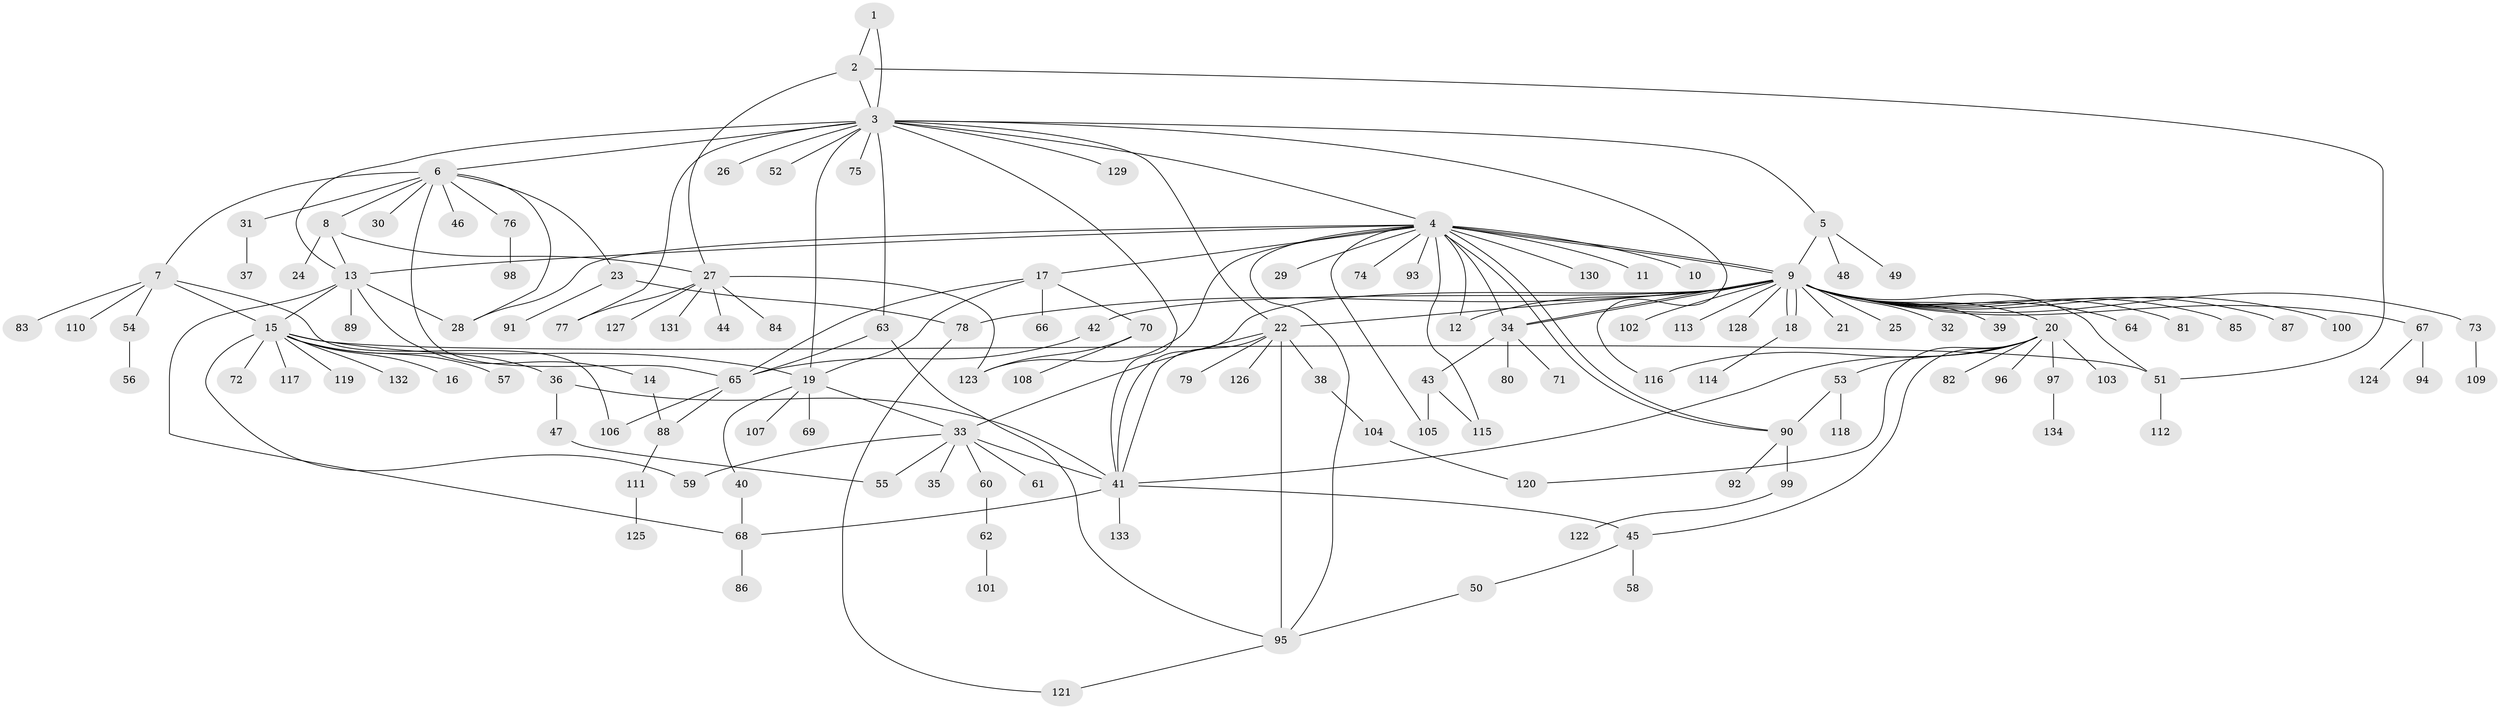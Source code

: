 // Generated by graph-tools (version 1.1) at 2025/26/03/09/25 03:26:01]
// undirected, 134 vertices, 181 edges
graph export_dot {
graph [start="1"]
  node [color=gray90,style=filled];
  1;
  2;
  3;
  4;
  5;
  6;
  7;
  8;
  9;
  10;
  11;
  12;
  13;
  14;
  15;
  16;
  17;
  18;
  19;
  20;
  21;
  22;
  23;
  24;
  25;
  26;
  27;
  28;
  29;
  30;
  31;
  32;
  33;
  34;
  35;
  36;
  37;
  38;
  39;
  40;
  41;
  42;
  43;
  44;
  45;
  46;
  47;
  48;
  49;
  50;
  51;
  52;
  53;
  54;
  55;
  56;
  57;
  58;
  59;
  60;
  61;
  62;
  63;
  64;
  65;
  66;
  67;
  68;
  69;
  70;
  71;
  72;
  73;
  74;
  75;
  76;
  77;
  78;
  79;
  80;
  81;
  82;
  83;
  84;
  85;
  86;
  87;
  88;
  89;
  90;
  91;
  92;
  93;
  94;
  95;
  96;
  97;
  98;
  99;
  100;
  101;
  102;
  103;
  104;
  105;
  106;
  107;
  108;
  109;
  110;
  111;
  112;
  113;
  114;
  115;
  116;
  117;
  118;
  119;
  120;
  121;
  122;
  123;
  124;
  125;
  126;
  127;
  128;
  129;
  130;
  131;
  132;
  133;
  134;
  1 -- 2;
  1 -- 3;
  2 -- 3;
  2 -- 27;
  2 -- 51;
  3 -- 4;
  3 -- 5;
  3 -- 6;
  3 -- 13;
  3 -- 19;
  3 -- 22;
  3 -- 26;
  3 -- 41;
  3 -- 52;
  3 -- 63;
  3 -- 75;
  3 -- 77;
  3 -- 116;
  3 -- 129;
  4 -- 9;
  4 -- 9;
  4 -- 10;
  4 -- 11;
  4 -- 12;
  4 -- 13;
  4 -- 17;
  4 -- 28;
  4 -- 29;
  4 -- 34;
  4 -- 74;
  4 -- 90;
  4 -- 90;
  4 -- 93;
  4 -- 95;
  4 -- 105;
  4 -- 115;
  4 -- 123;
  4 -- 130;
  5 -- 9;
  5 -- 48;
  5 -- 49;
  6 -- 7;
  6 -- 8;
  6 -- 23;
  6 -- 28;
  6 -- 30;
  6 -- 31;
  6 -- 46;
  6 -- 65;
  6 -- 76;
  7 -- 15;
  7 -- 54;
  7 -- 83;
  7 -- 106;
  7 -- 110;
  8 -- 13;
  8 -- 24;
  8 -- 27;
  9 -- 12;
  9 -- 18;
  9 -- 18;
  9 -- 20;
  9 -- 21;
  9 -- 22;
  9 -- 25;
  9 -- 32;
  9 -- 34;
  9 -- 34;
  9 -- 39;
  9 -- 41;
  9 -- 42;
  9 -- 51;
  9 -- 64;
  9 -- 67;
  9 -- 73;
  9 -- 78;
  9 -- 81;
  9 -- 85;
  9 -- 87;
  9 -- 100;
  9 -- 102;
  9 -- 113;
  9 -- 128;
  13 -- 14;
  13 -- 15;
  13 -- 28;
  13 -- 68;
  13 -- 89;
  14 -- 88;
  15 -- 16;
  15 -- 19;
  15 -- 36;
  15 -- 51;
  15 -- 57;
  15 -- 59;
  15 -- 72;
  15 -- 117;
  15 -- 119;
  15 -- 132;
  17 -- 19;
  17 -- 65;
  17 -- 66;
  17 -- 70;
  18 -- 114;
  19 -- 33;
  19 -- 40;
  19 -- 69;
  19 -- 107;
  20 -- 41;
  20 -- 45;
  20 -- 53;
  20 -- 82;
  20 -- 96;
  20 -- 97;
  20 -- 103;
  20 -- 116;
  20 -- 120;
  22 -- 33;
  22 -- 38;
  22 -- 41;
  22 -- 79;
  22 -- 95;
  22 -- 126;
  23 -- 78;
  23 -- 91;
  27 -- 44;
  27 -- 77;
  27 -- 84;
  27 -- 123;
  27 -- 127;
  27 -- 131;
  31 -- 37;
  33 -- 35;
  33 -- 41;
  33 -- 55;
  33 -- 59;
  33 -- 60;
  33 -- 61;
  34 -- 43;
  34 -- 71;
  34 -- 80;
  36 -- 41;
  36 -- 47;
  38 -- 104;
  40 -- 68;
  41 -- 45;
  41 -- 68;
  41 -- 133;
  42 -- 65;
  43 -- 105;
  43 -- 115;
  45 -- 50;
  45 -- 58;
  47 -- 55;
  50 -- 95;
  51 -- 112;
  53 -- 90;
  53 -- 118;
  54 -- 56;
  60 -- 62;
  62 -- 101;
  63 -- 65;
  63 -- 95;
  65 -- 88;
  65 -- 106;
  67 -- 94;
  67 -- 124;
  68 -- 86;
  70 -- 108;
  70 -- 123;
  73 -- 109;
  76 -- 98;
  78 -- 121;
  88 -- 111;
  90 -- 92;
  90 -- 99;
  95 -- 121;
  97 -- 134;
  99 -- 122;
  104 -- 120;
  111 -- 125;
}
